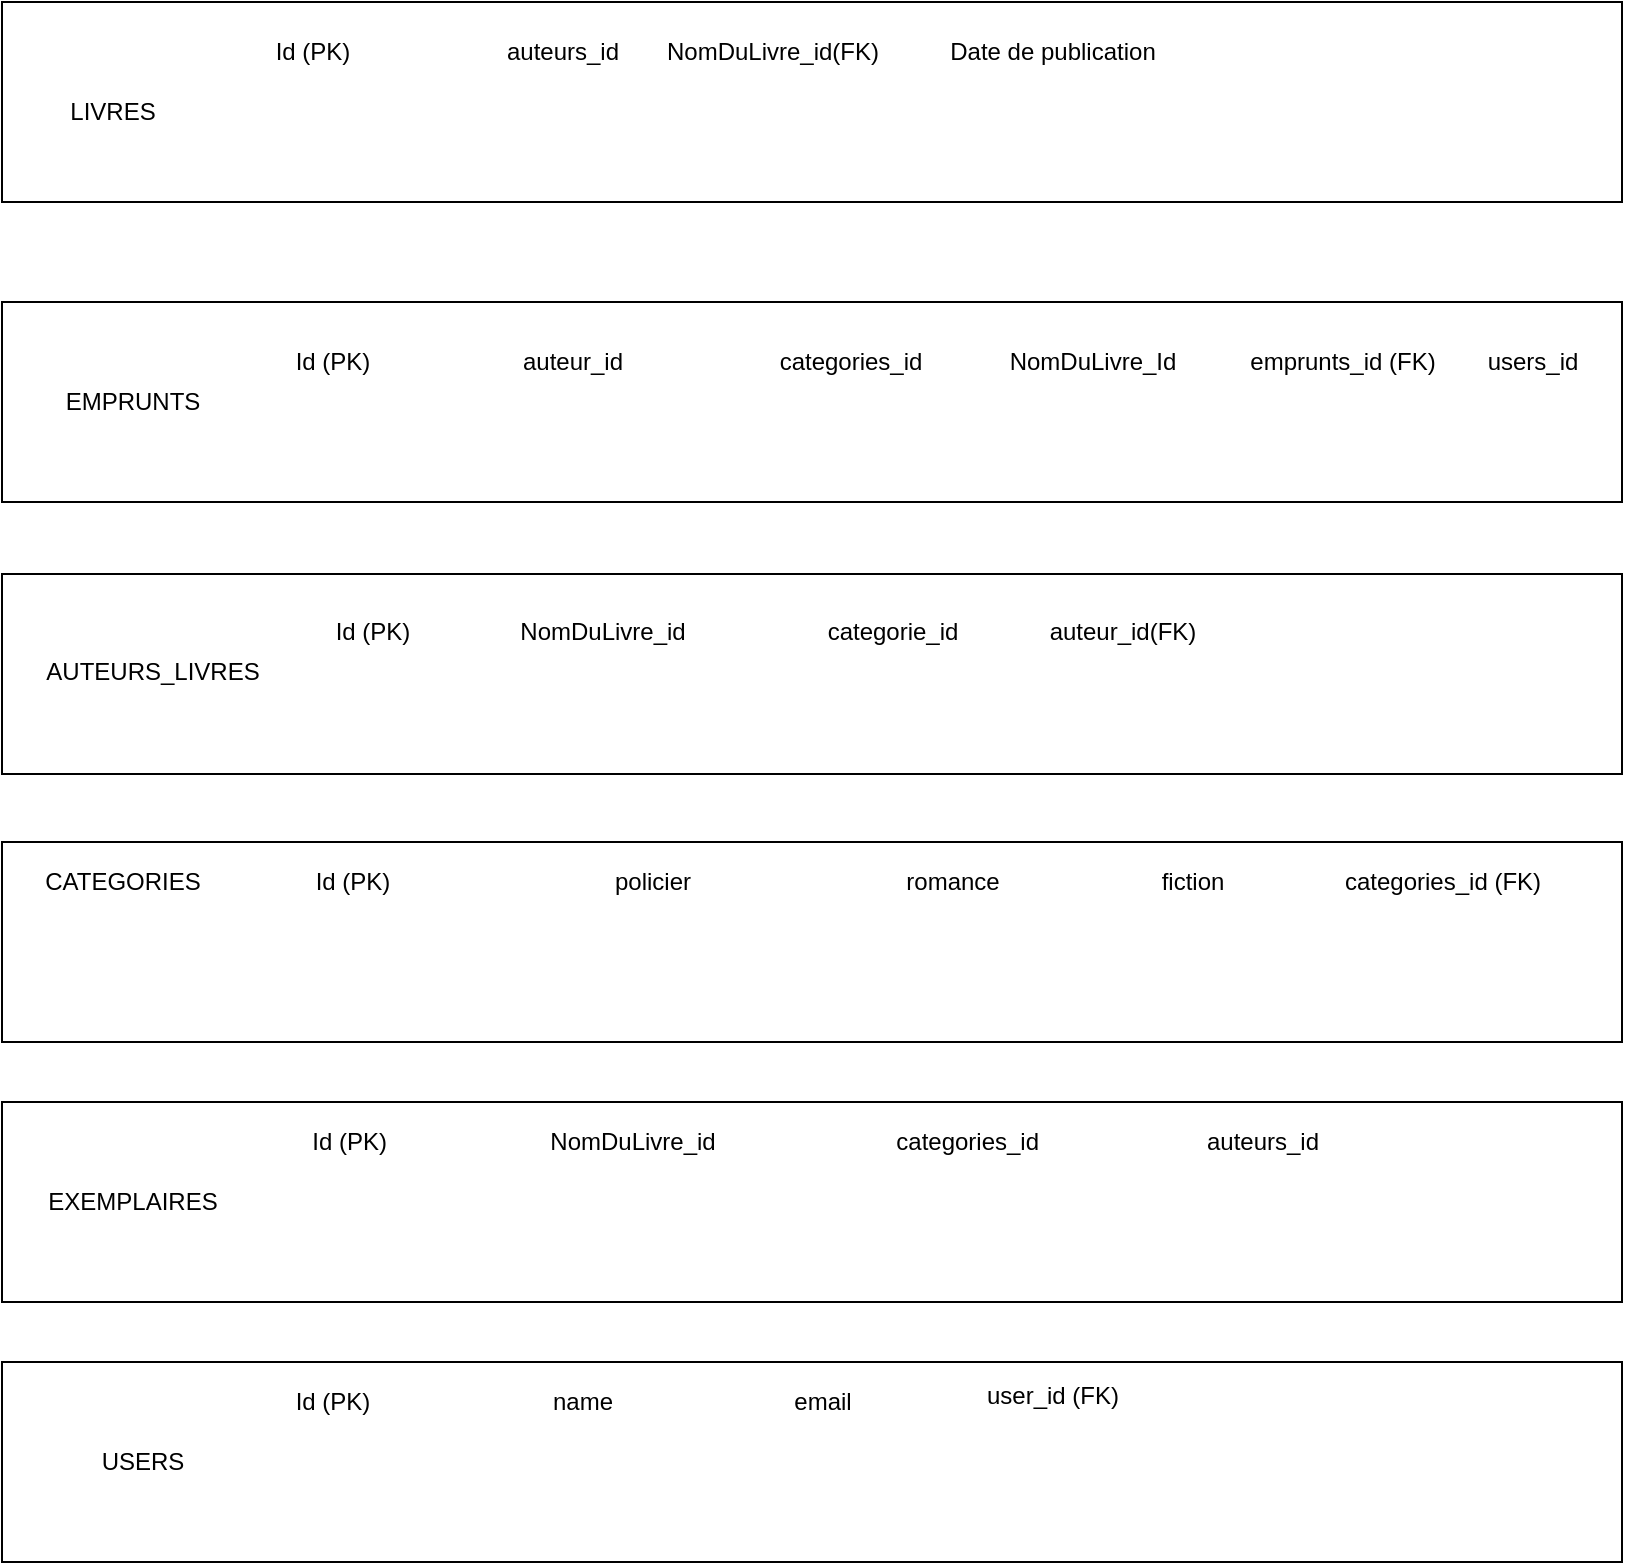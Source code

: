 <mxfile version="26.0.16">
  <diagram name="Page-1" id="i7ImQxPpGs-lb5HzgOeP">
    <mxGraphModel dx="2021" dy="716" grid="1" gridSize="10" guides="1" tooltips="1" connect="1" arrows="1" fold="1" page="1" pageScale="1" pageWidth="827" pageHeight="1169" math="0" shadow="0">
      <root>
        <mxCell id="0" />
        <mxCell id="1" parent="0" />
        <mxCell id="d63WF_MDzuo1NfwLzAkS-2" value="" style="rounded=0;whiteSpace=wrap;html=1;" vertex="1" parent="1">
          <mxGeometry x="-10" y="60" width="810" height="100" as="geometry" />
        </mxCell>
        <mxCell id="d63WF_MDzuo1NfwLzAkS-5" value="EMPRUNTS" style="text;html=1;align=center;verticalAlign=middle;resizable=0;points=[];autosize=1;strokeColor=none;fillColor=none;" vertex="1" parent="1">
          <mxGeometry x="20" y="245" width="90" height="30" as="geometry" />
        </mxCell>
        <mxCell id="d63WF_MDzuo1NfwLzAkS-10" value="auteurs_id" style="text;html=1;align=center;verticalAlign=middle;resizable=0;points=[];autosize=1;strokeColor=none;fillColor=none;" vertex="1" parent="1">
          <mxGeometry x="230" y="70" width="80" height="30" as="geometry" />
        </mxCell>
        <mxCell id="d63WF_MDzuo1NfwLzAkS-11" value="Date de publication" style="text;html=1;align=center;verticalAlign=middle;resizable=0;points=[];autosize=1;strokeColor=none;fillColor=none;" vertex="1" parent="1">
          <mxGeometry x="450" y="70" width="130" height="30" as="geometry" />
        </mxCell>
        <mxCell id="d63WF_MDzuo1NfwLzAkS-13" value="Id (PK)" style="text;html=1;align=center;verticalAlign=middle;resizable=0;points=[];autosize=1;strokeColor=none;fillColor=none;" vertex="1" parent="1">
          <mxGeometry x="115" y="70" width="60" height="30" as="geometry" />
        </mxCell>
        <mxCell id="d63WF_MDzuo1NfwLzAkS-15" value="NomDuLivre_id(FK)" style="text;html=1;align=center;verticalAlign=middle;resizable=0;points=[];autosize=1;strokeColor=none;fillColor=none;" vertex="1" parent="1">
          <mxGeometry x="310" y="70" width="130" height="30" as="geometry" />
        </mxCell>
        <mxCell id="d63WF_MDzuo1NfwLzAkS-16" value="LIVRES" style="text;html=1;align=center;verticalAlign=middle;resizable=0;points=[];autosize=1;strokeColor=none;fillColor=none;" vertex="1" parent="1">
          <mxGeometry x="10" y="100" width="70" height="30" as="geometry" />
        </mxCell>
        <mxCell id="d63WF_MDzuo1NfwLzAkS-17" value="" style="rounded=0;whiteSpace=wrap;html=1;" vertex="1" parent="1">
          <mxGeometry x="-10" y="210" width="810" height="100" as="geometry" />
        </mxCell>
        <mxCell id="d63WF_MDzuo1NfwLzAkS-18" value="EMPRUNTS" style="text;html=1;align=center;verticalAlign=middle;resizable=0;points=[];autosize=1;strokeColor=none;fillColor=none;" vertex="1" parent="1">
          <mxGeometry x="10" y="245" width="90" height="30" as="geometry" />
        </mxCell>
        <mxCell id="d63WF_MDzuo1NfwLzAkS-19" value="categories_id" style="text;html=1;align=center;verticalAlign=middle;resizable=0;points=[];autosize=1;strokeColor=none;fillColor=none;" vertex="1" parent="1">
          <mxGeometry x="369" y="225" width="90" height="30" as="geometry" />
        </mxCell>
        <mxCell id="d63WF_MDzuo1NfwLzAkS-20" value="auteur_id" style="text;html=1;align=center;verticalAlign=middle;resizable=0;points=[];autosize=1;strokeColor=none;fillColor=none;" vertex="1" parent="1">
          <mxGeometry x="240" y="225" width="70" height="30" as="geometry" />
        </mxCell>
        <mxCell id="d63WF_MDzuo1NfwLzAkS-21" value="Id (PK)" style="text;html=1;align=center;verticalAlign=middle;resizable=0;points=[];autosize=1;strokeColor=none;fillColor=none;" vertex="1" parent="1">
          <mxGeometry x="125" y="225" width="60" height="30" as="geometry" />
        </mxCell>
        <mxCell id="d63WF_MDzuo1NfwLzAkS-24" value="" style="rounded=0;whiteSpace=wrap;html=1;" vertex="1" parent="1">
          <mxGeometry x="-10" y="346" width="810" height="100" as="geometry" />
        </mxCell>
        <mxCell id="d63WF_MDzuo1NfwLzAkS-25" value="AUTEURS_LIVRES" style="text;html=1;align=center;verticalAlign=middle;resizable=0;points=[];autosize=1;strokeColor=none;fillColor=none;" vertex="1" parent="1">
          <mxGeometry y="380" width="130" height="30" as="geometry" />
        </mxCell>
        <mxCell id="d63WF_MDzuo1NfwLzAkS-26" value="Id (PK)" style="text;html=1;align=center;verticalAlign=middle;resizable=0;points=[];autosize=1;strokeColor=none;fillColor=none;" vertex="1" parent="1">
          <mxGeometry x="145" y="360" width="60" height="30" as="geometry" />
        </mxCell>
        <mxCell id="d63WF_MDzuo1NfwLzAkS-28" value="NomDuLivre_id" style="text;html=1;align=center;verticalAlign=middle;resizable=0;points=[];autosize=1;strokeColor=none;fillColor=none;" vertex="1" parent="1">
          <mxGeometry x="235" y="360" width="110" height="30" as="geometry" />
        </mxCell>
        <mxCell id="d63WF_MDzuo1NfwLzAkS-29" value="categorie_id" style="text;html=1;align=center;verticalAlign=middle;resizable=0;points=[];autosize=1;strokeColor=none;fillColor=none;" vertex="1" parent="1">
          <mxGeometry x="390" y="360" width="90" height="30" as="geometry" />
        </mxCell>
        <mxCell id="d63WF_MDzuo1NfwLzAkS-30" value="" style="rounded=0;whiteSpace=wrap;html=1;" vertex="1" parent="1">
          <mxGeometry x="-10" y="480" width="810" height="100" as="geometry" />
        </mxCell>
        <mxCell id="d63WF_MDzuo1NfwLzAkS-31" value="CATEGORIES" style="text;html=1;align=center;verticalAlign=middle;resizable=0;points=[];autosize=1;strokeColor=none;fillColor=none;" vertex="1" parent="1">
          <mxGeometry y="485" width="100" height="30" as="geometry" />
        </mxCell>
        <mxCell id="d63WF_MDzuo1NfwLzAkS-32" value="fiction" style="text;html=1;align=center;verticalAlign=middle;resizable=0;points=[];autosize=1;strokeColor=none;fillColor=none;" vertex="1" parent="1">
          <mxGeometry x="560" y="485" width="50" height="30" as="geometry" />
        </mxCell>
        <mxCell id="d63WF_MDzuo1NfwLzAkS-34" value="romance" style="text;html=1;align=center;verticalAlign=middle;resizable=0;points=[];autosize=1;strokeColor=none;fillColor=none;" vertex="1" parent="1">
          <mxGeometry x="430" y="485" width="70" height="30" as="geometry" />
        </mxCell>
        <mxCell id="d63WF_MDzuo1NfwLzAkS-35" value="policier" style="text;html=1;align=center;verticalAlign=middle;resizable=0;points=[];autosize=1;strokeColor=none;fillColor=none;" vertex="1" parent="1">
          <mxGeometry x="285" y="485" width="60" height="30" as="geometry" />
        </mxCell>
        <mxCell id="d63WF_MDzuo1NfwLzAkS-36" value="Id (PK)" style="text;html=1;align=center;verticalAlign=middle;resizable=0;points=[];autosize=1;strokeColor=none;fillColor=none;" vertex="1" parent="1">
          <mxGeometry x="135" y="485" width="60" height="30" as="geometry" />
        </mxCell>
        <mxCell id="d63WF_MDzuo1NfwLzAkS-37" value="NomDuLivre_Id" style="text;html=1;align=center;verticalAlign=middle;resizable=0;points=[];autosize=1;strokeColor=none;fillColor=none;" vertex="1" parent="1">
          <mxGeometry x="480" y="225" width="110" height="30" as="geometry" />
        </mxCell>
        <mxCell id="d63WF_MDzuo1NfwLzAkS-38" value="&lt;span style=&quot;color: rgba(0, 0, 0, 0); font-family: monospace; font-size: 0px; text-align: start; text-wrap-mode: nowrap;&quot;&gt;%3CmxGraphModel%3E%3Croot%3E%3CmxCell%20id%3D%220%22%2F%3E%3CmxCell%20id%3D%221%22%20parent%3D%220%22%2F%3E%3CmxCell%20id%3D%222%22%20value%3D%22CATEGORIES%22%20style%3D%22text%3Bhtml%3D1%3Balign%3Dcenter%3BverticalAlign%3Dmiddle%3Bresizable%3D0%3Bpoints%3D%5B%5D%3Bautosize%3D1%3BstrokeColor%3Dnone%3BfillColor%3Dnone%3B%22%20vertex%3D%221%22%20parent%3D%221%22%3E%3CmxGeometry%20y%3D%22515%22%20width%3D%22100%22%20height%3D%2230%22%20as%3D%22geometry%22%2F%3E%3C%2FmxCell%3E%3C%2Froot%3E%3C%2FmxGraphModel%3E&lt;/span&gt;" style="rounded=0;whiteSpace=wrap;html=1;" vertex="1" parent="1">
          <mxGeometry x="-10" y="610" width="810" height="100" as="geometry" />
        </mxCell>
        <mxCell id="d63WF_MDzuo1NfwLzAkS-39" value="EXEMPLAIRES" style="text;html=1;align=center;verticalAlign=middle;resizable=0;points=[];autosize=1;strokeColor=none;fillColor=none;" vertex="1" parent="1">
          <mxGeometry y="645" width="110" height="30" as="geometry" />
        </mxCell>
        <mxCell id="d63WF_MDzuo1NfwLzAkS-40" value="Id (PK)&amp;nbsp;" style="text;html=1;align=center;verticalAlign=middle;resizable=0;points=[];autosize=1;strokeColor=none;fillColor=none;" vertex="1" parent="1">
          <mxGeometry x="135" y="615" width="60" height="30" as="geometry" />
        </mxCell>
        <mxCell id="d63WF_MDzuo1NfwLzAkS-41" value="NomDuLivre_id" style="text;html=1;align=center;verticalAlign=middle;resizable=0;points=[];autosize=1;strokeColor=none;fillColor=none;" vertex="1" parent="1">
          <mxGeometry x="250" y="615" width="110" height="30" as="geometry" />
        </mxCell>
        <mxCell id="d63WF_MDzuo1NfwLzAkS-42" value="categories_id (FK)" style="text;html=1;align=center;verticalAlign=middle;resizable=0;points=[];autosize=1;strokeColor=none;fillColor=none;" vertex="1" parent="1">
          <mxGeometry x="650" y="485" width="120" height="30" as="geometry" />
        </mxCell>
        <mxCell id="d63WF_MDzuo1NfwLzAkS-43" value="categories_id&amp;nbsp;" style="text;html=1;align=center;verticalAlign=middle;resizable=0;points=[];autosize=1;strokeColor=none;fillColor=none;" vertex="1" parent="1">
          <mxGeometry x="424" y="615" width="100" height="30" as="geometry" />
        </mxCell>
        <mxCell id="d63WF_MDzuo1NfwLzAkS-44" value="auteurs_id" style="text;html=1;align=center;verticalAlign=middle;resizable=0;points=[];autosize=1;strokeColor=none;fillColor=none;" vertex="1" parent="1">
          <mxGeometry x="580" y="615" width="80" height="30" as="geometry" />
        </mxCell>
        <mxCell id="d63WF_MDzuo1NfwLzAkS-45" value="auteur_id(FK)" style="text;html=1;align=center;verticalAlign=middle;resizable=0;points=[];autosize=1;strokeColor=none;fillColor=none;" vertex="1" parent="1">
          <mxGeometry x="500" y="360" width="100" height="30" as="geometry" />
        </mxCell>
        <mxCell id="d63WF_MDzuo1NfwLzAkS-46" value="emprunts_id (FK)" style="text;html=1;align=center;verticalAlign=middle;resizable=0;points=[];autosize=1;strokeColor=none;fillColor=none;" vertex="1" parent="1">
          <mxGeometry x="600" y="225" width="120" height="30" as="geometry" />
        </mxCell>
        <mxCell id="d63WF_MDzuo1NfwLzAkS-50" value="&lt;span style=&quot;color: rgba(0, 0, 0, 0); font-family: monospace; font-size: 0px; text-align: start; text-wrap-mode: nowrap;&quot;&gt;%3CmxGraphModel%3E%3Croot%3E%3CmxCell%20id%3D%220%22%2F%3E%3CmxCell%20id%3D%221%22%20parent%3D%220%22%2F%3E%3CmxCell%20id%3D%222%22%20value%3D%22CATEGORIES%22%20style%3D%22text%3Bhtml%3D1%3Balign%3Dcenter%3BverticalAlign%3Dmiddle%3Bresizable%3D0%3Bpoints%3D%5B%5D%3Bautosize%3D1%3BstrokeColor%3Dnone%3BfillColor%3Dnone%3B%22%20vertex%3D%221%22%20parent%3D%221%22%3E%3CmxGeometry%20y%3D%22515%22%20width%3D%22100%22%20height%3D%2230%22%20as%3D%22geometry%22%2F%3E%3C%2FmxCell%3E%3C%2Froot%3E%3C%2FmxGraphModel%3E&lt;/span&gt;" style="rounded=0;whiteSpace=wrap;html=1;" vertex="1" parent="1">
          <mxGeometry x="-10" y="740" width="810" height="100" as="geometry" />
        </mxCell>
        <mxCell id="d63WF_MDzuo1NfwLzAkS-51" value="USERS" style="text;html=1;align=center;verticalAlign=middle;resizable=0;points=[];autosize=1;strokeColor=none;fillColor=none;" vertex="1" parent="1">
          <mxGeometry x="30" y="775" width="60" height="30" as="geometry" />
        </mxCell>
        <mxCell id="d63WF_MDzuo1NfwLzAkS-52" value="Id (PK)" style="text;html=1;align=center;verticalAlign=middle;resizable=0;points=[];autosize=1;strokeColor=none;fillColor=none;" vertex="1" parent="1">
          <mxGeometry x="125" y="745" width="60" height="30" as="geometry" />
        </mxCell>
        <mxCell id="d63WF_MDzuo1NfwLzAkS-53" value="name" style="text;html=1;align=center;verticalAlign=middle;resizable=0;points=[];autosize=1;strokeColor=none;fillColor=none;" vertex="1" parent="1">
          <mxGeometry x="255" y="745" width="50" height="30" as="geometry" />
        </mxCell>
        <mxCell id="d63WF_MDzuo1NfwLzAkS-54" value="user_id (FK)" style="text;html=1;align=center;verticalAlign=middle;resizable=0;points=[];autosize=1;strokeColor=none;fillColor=none;" vertex="1" parent="1">
          <mxGeometry x="470" y="742" width="90" height="30" as="geometry" />
        </mxCell>
        <mxCell id="d63WF_MDzuo1NfwLzAkS-55" value="email" style="text;html=1;align=center;verticalAlign=middle;resizable=0;points=[];autosize=1;strokeColor=none;fillColor=none;" vertex="1" parent="1">
          <mxGeometry x="375" y="745" width="50" height="30" as="geometry" />
        </mxCell>
        <mxCell id="d63WF_MDzuo1NfwLzAkS-56" value="users_id" style="text;html=1;align=center;verticalAlign=middle;resizable=0;points=[];autosize=1;strokeColor=none;fillColor=none;" vertex="1" parent="1">
          <mxGeometry x="720" y="225" width="70" height="30" as="geometry" />
        </mxCell>
      </root>
    </mxGraphModel>
  </diagram>
</mxfile>
